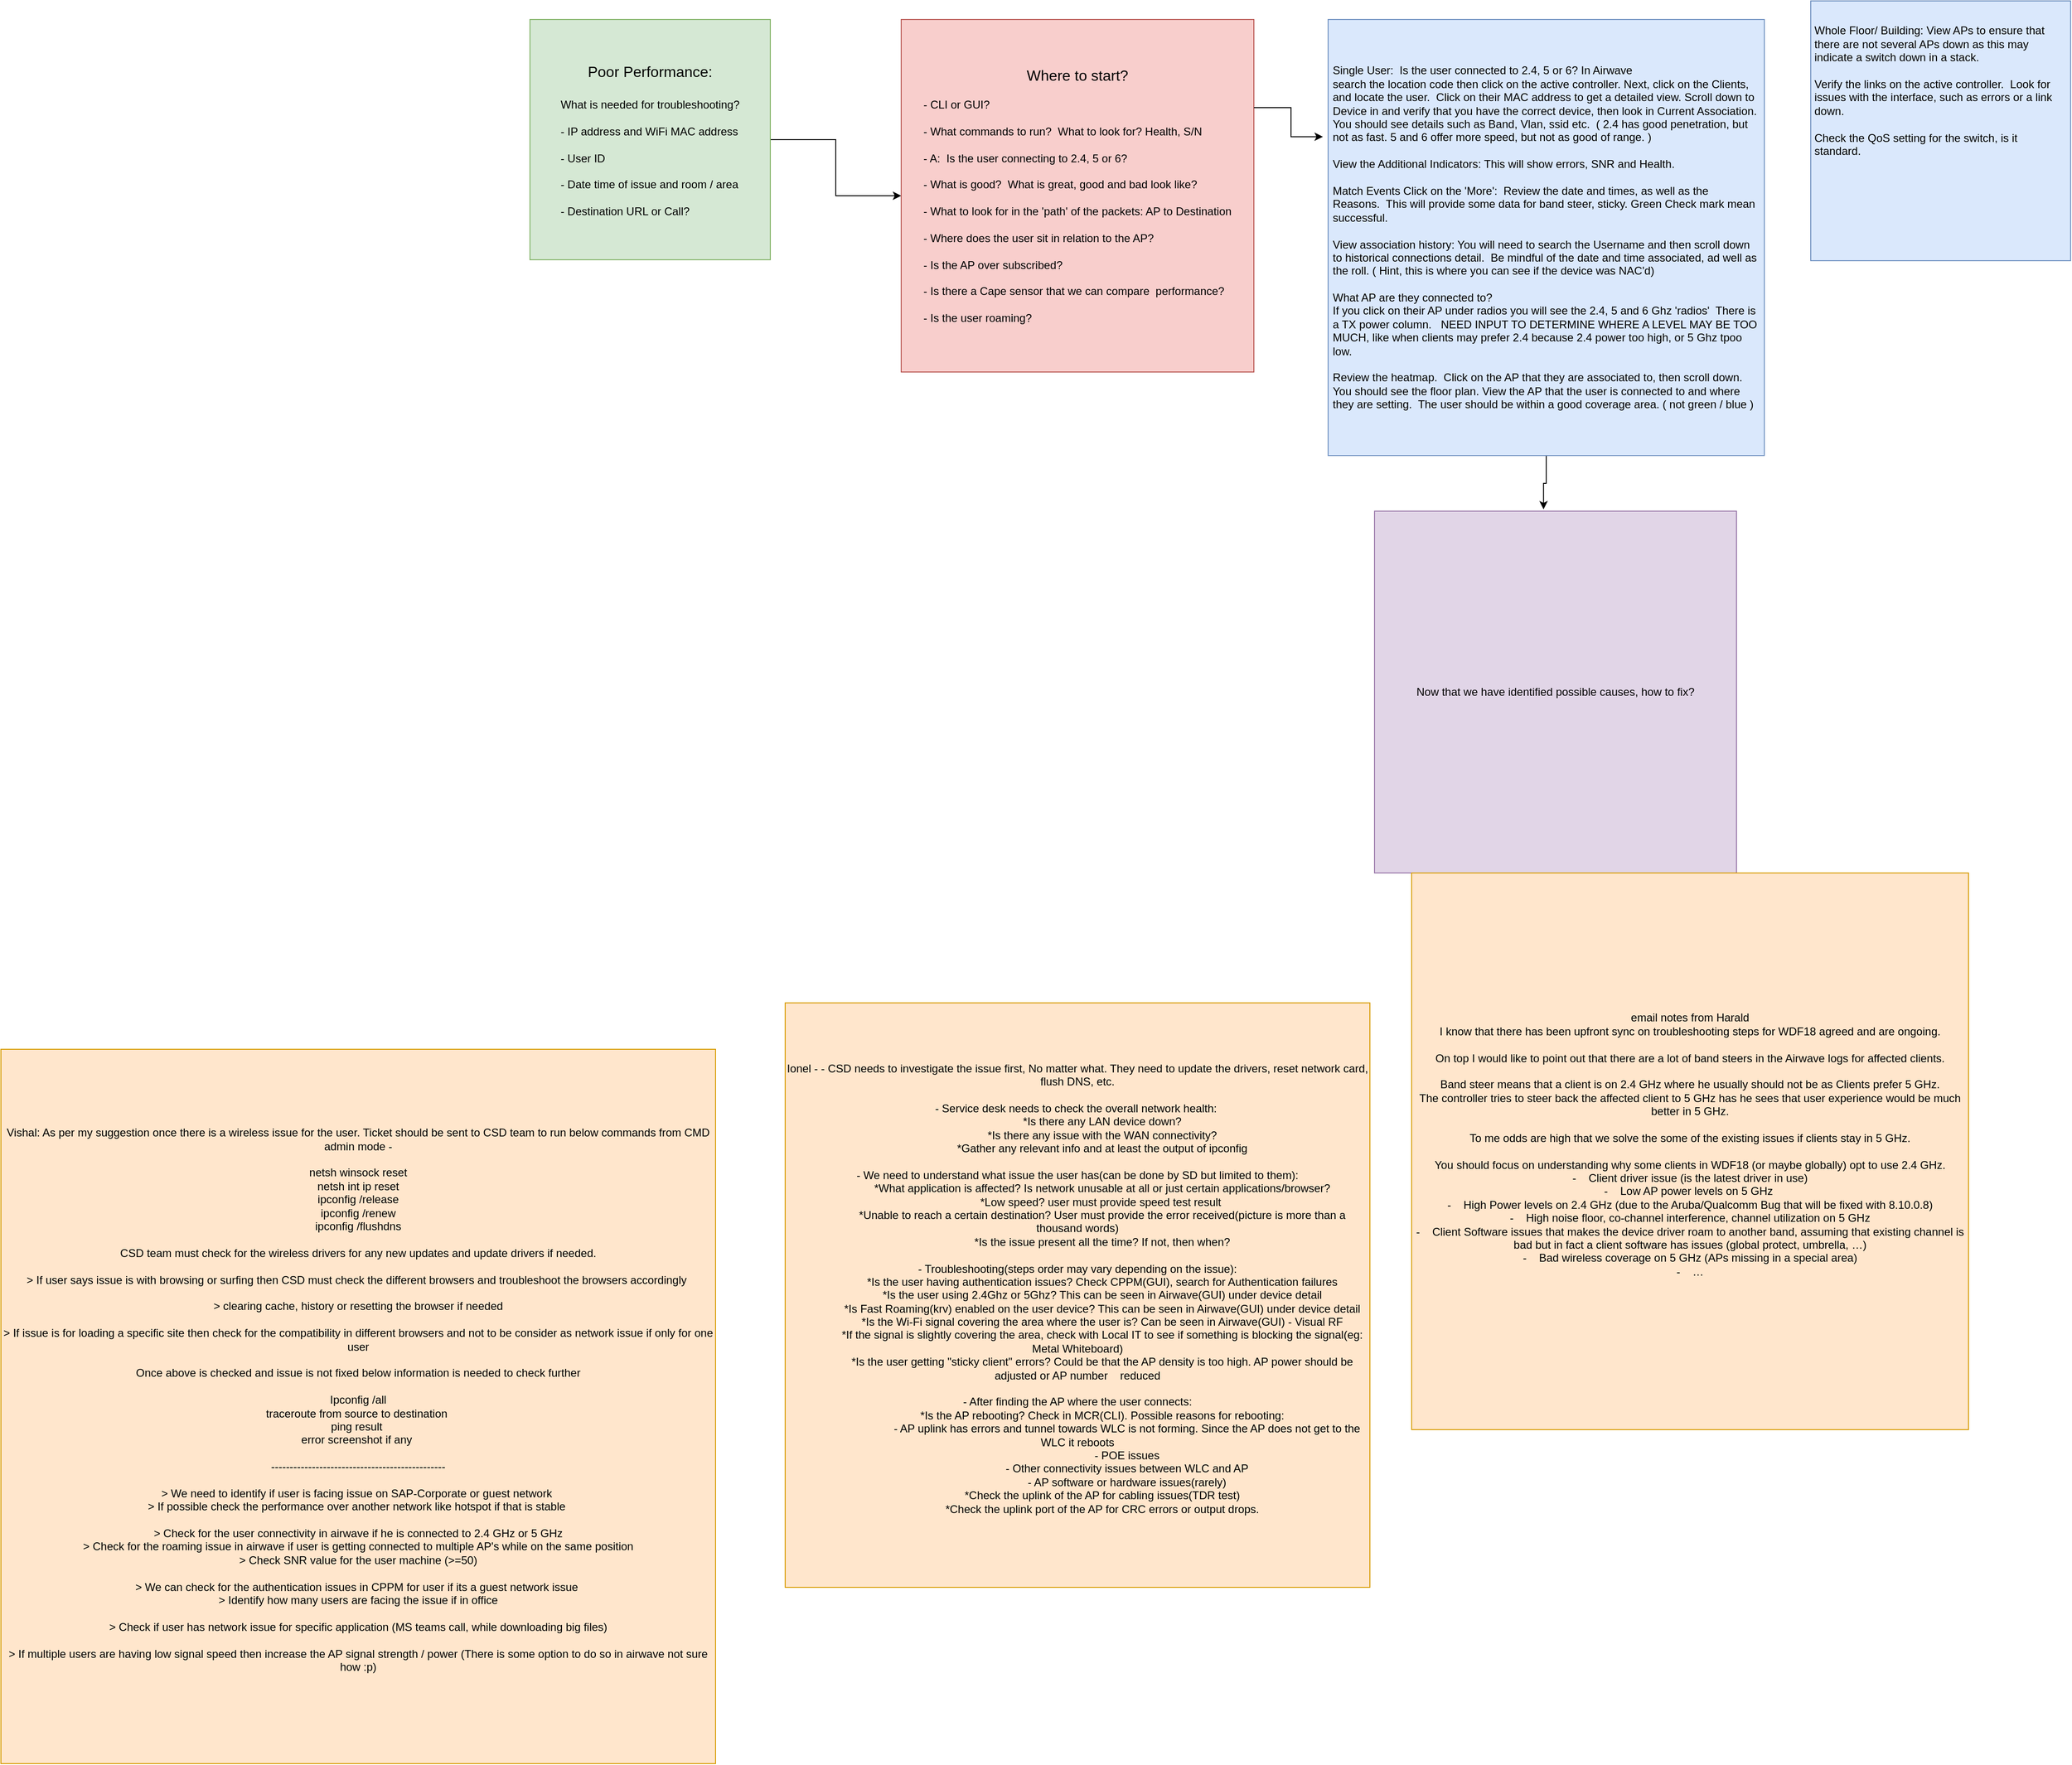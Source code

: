 <mxfile version="21.8.1" type="github">
  <diagram name="Page-1" id="cQSMZOdaGjakXPMoXrA6">
    <mxGraphModel dx="2832" dy="1076" grid="1" gridSize="10" guides="1" tooltips="1" connect="1" arrows="1" fold="1" page="1" pageScale="1" pageWidth="850" pageHeight="1100" math="0" shadow="0">
      <root>
        <mxCell id="0" />
        <mxCell id="1" parent="0" />
        <mxCell id="MekAlx0tApYiTAJFCrwZ-8" style="edgeStyle=orthogonalEdgeStyle;rounded=0;orthogonalLoop=1;jettySize=auto;html=1;exitX=1;exitY=0.5;exitDx=0;exitDy=0;" parent="1" source="MekAlx0tApYiTAJFCrwZ-1" target="MekAlx0tApYiTAJFCrwZ-2" edge="1">
          <mxGeometry relative="1" as="geometry" />
        </mxCell>
        <mxCell id="MekAlx0tApYiTAJFCrwZ-1" value="&lt;font style=&quot;font-size: 16px;&quot;&gt;Poor Performance:&lt;br&gt;&lt;br&gt;&lt;/font&gt;What is needed for troubleshooting?&lt;br&gt;&lt;br&gt;&lt;div style=&quot;text-align: left;&quot;&gt;&lt;span style=&quot;background-color: initial;&quot;&gt;- IP address and WiFi MAC address&lt;/span&gt;&lt;/div&gt;&lt;div style=&quot;text-align: left;&quot;&gt;&lt;span style=&quot;background-color: initial;&quot;&gt;&lt;br&gt;&lt;/span&gt;&lt;/div&gt;&lt;div style=&quot;text-align: left;&quot;&gt;&lt;span style=&quot;background-color: initial;&quot;&gt;- User ID&lt;/span&gt;&lt;/div&gt;&lt;div style=&quot;text-align: left;&quot;&gt;&lt;span style=&quot;background-color: initial;&quot;&gt;&lt;br&gt;&lt;/span&gt;&lt;/div&gt;&lt;div style=&quot;text-align: left;&quot;&gt;&lt;span style=&quot;background-color: initial;&quot;&gt;- Date time of issue and room / area&lt;/span&gt;&lt;/div&gt;&lt;div style=&quot;text-align: left;&quot;&gt;&lt;span style=&quot;background-color: initial;&quot;&gt;&lt;br&gt;&lt;/span&gt;&lt;/div&gt;&lt;div style=&quot;text-align: left;&quot;&gt;&lt;span style=&quot;background-color: initial;&quot;&gt;- Destination URL or Call?&lt;/span&gt;&lt;/div&gt;" style="whiteSpace=wrap;html=1;aspect=fixed;fillColor=#d5e8d4;strokeColor=#82b366;" parent="1" vertex="1">
          <mxGeometry x="30" y="30" width="259" height="259" as="geometry" />
        </mxCell>
        <mxCell id="MekAlx0tApYiTAJFCrwZ-10" style="edgeStyle=orthogonalEdgeStyle;rounded=0;orthogonalLoop=1;jettySize=auto;html=1;entryX=0.467;entryY=-0.005;entryDx=0;entryDy=0;entryPerimeter=0;exitX=0.5;exitY=1;exitDx=0;exitDy=0;" parent="1" source="IrNqu5AW_3v1xc4edvsI-3" target="MekAlx0tApYiTAJFCrwZ-3" edge="1">
          <mxGeometry relative="1" as="geometry">
            <mxPoint x="370" y="480" as="targetPoint" />
            <mxPoint x="1120" y="370" as="sourcePoint" />
          </mxGeometry>
        </mxCell>
        <mxCell id="MekAlx0tApYiTAJFCrwZ-2" value="&lt;font style=&quot;font-size: 16px;&quot;&gt;Where to start? &lt;br&gt;&lt;/font&gt;&lt;br&gt;&lt;div style=&quot;text-align: left;&quot;&gt;&lt;span style=&quot;background-color: initial;&quot;&gt;- CLI or GUI?&lt;/span&gt;&lt;/div&gt;&lt;div style=&quot;text-align: left;&quot;&gt;&lt;span style=&quot;background-color: initial;&quot;&gt;&lt;br&gt;&lt;/span&gt;&lt;/div&gt;&lt;div style=&quot;text-align: left;&quot;&gt;&lt;span style=&quot;background-color: initial;&quot;&gt;- What commands to run?&amp;nbsp; What to look for? Health, S/N&lt;/span&gt;&lt;/div&gt;&lt;div style=&quot;text-align: left;&quot;&gt;&lt;span style=&quot;background-color: initial;&quot;&gt;&lt;br&gt;&lt;/span&gt;&lt;/div&gt;&lt;div style=&quot;text-align: left;&quot;&gt;&lt;span style=&quot;background-color: initial;&quot;&gt;- A:&amp;nbsp; Is the user connecting to 2.4, 5 or 6?&amp;nbsp;&lt;/span&gt;&lt;/div&gt;&lt;div style=&quot;text-align: left;&quot;&gt;&lt;br&gt;&lt;/div&gt;&lt;div style=&quot;text-align: left;&quot;&gt;&lt;span style=&quot;background-color: initial;&quot;&gt;- What is good?&amp;nbsp; What is great, good and bad look like?&lt;/span&gt;&lt;/div&gt;&lt;div style=&quot;text-align: left;&quot;&gt;&lt;br&gt;&lt;/div&gt;&lt;div style=&quot;text-align: left;&quot;&gt;&lt;span style=&quot;background-color: initial;&quot;&gt;- What to look for in the &#39;path&#39; of the packets: AP to Destination&lt;/span&gt;&lt;/div&gt;&lt;div style=&quot;text-align: left;&quot;&gt;&lt;span style=&quot;background-color: initial;&quot;&gt;&lt;br&gt;&lt;/span&gt;&lt;/div&gt;&lt;div style=&quot;text-align: left;&quot;&gt;&lt;span style=&quot;background-color: initial;&quot;&gt;- Where does the user sit in relation to the AP?&lt;/span&gt;&lt;/div&gt;&lt;div style=&quot;text-align: left;&quot;&gt;&lt;span style=&quot;background-color: initial;&quot;&gt;&lt;br&gt;&lt;/span&gt;&lt;/div&gt;&lt;div style=&quot;text-align: left;&quot;&gt;&lt;span style=&quot;background-color: initial;&quot;&gt;- Is the AP over subscribed?&lt;/span&gt;&lt;/div&gt;&lt;div style=&quot;text-align: left;&quot;&gt;&lt;span style=&quot;background-color: initial;&quot;&gt;&lt;br&gt;&lt;/span&gt;&lt;/div&gt;&lt;div style=&quot;text-align: left;&quot;&gt;&lt;span style=&quot;background-color: initial;&quot;&gt;- Is there a Cape sensor that we can compare&amp;nbsp; performance?&lt;/span&gt;&lt;/div&gt;&lt;div style=&quot;text-align: left;&quot;&gt;&lt;span style=&quot;background-color: initial;&quot;&gt;&lt;br&gt;&lt;/span&gt;&lt;/div&gt;&lt;div style=&quot;text-align: left;&quot;&gt;&lt;span style=&quot;background-color: initial;&quot;&gt;- Is the user roaming?&lt;/span&gt;&lt;/div&gt;" style="whiteSpace=wrap;html=1;aspect=fixed;fillColor=#f8cecc;strokeColor=#b85450;" parent="1" vertex="1">
          <mxGeometry x="430" y="30" width="380" height="380" as="geometry" />
        </mxCell>
        <mxCell id="MekAlx0tApYiTAJFCrwZ-3" value="Now that we have identified possible causes, how to fix?" style="whiteSpace=wrap;html=1;aspect=fixed;fillColor=#e1d5e7;strokeColor=#9673a6;" parent="1" vertex="1">
          <mxGeometry x="940" y="560" width="390" height="390" as="geometry" />
        </mxCell>
        <mxCell id="Bwl99SugZf0QZCcyl1GP-1" value="&lt;div&gt;Vishal: As per my suggestion once there is a wireless issue for the user. Ticket should be sent to CSD team to run below commands from CMD admin mode -&lt;/div&gt;&lt;div&gt;&lt;br&gt;&lt;/div&gt;&lt;div&gt;netsh winsock reset&lt;/div&gt;&lt;div&gt;netsh int ip reset&lt;/div&gt;&lt;div&gt;ipconfig /release&lt;/div&gt;&lt;div&gt;ipconfig /renew&lt;/div&gt;&lt;div&gt;ipconfig /flushdns&lt;/div&gt;&lt;div&gt;&lt;br&gt;&lt;/div&gt;&lt;div&gt;CSD team must check for the wireless drivers for any new updates and update drivers if needed.&lt;/div&gt;&lt;div&gt;&lt;br&gt;&lt;/div&gt;&lt;div&gt;&amp;gt; If user says issue is with browsing or surfing then CSD must check the different browsers and troubleshoot the browsers accordingly&amp;nbsp;&lt;/div&gt;&lt;div&gt;&lt;br&gt;&lt;/div&gt;&lt;div&gt;&amp;gt; clearing cache, history or resetting the browser if needed&lt;/div&gt;&lt;div&gt;&lt;br&gt;&lt;/div&gt;&lt;div&gt;&amp;gt; If issue is for loading a specific site then check for the compatibility in different browsers and not to be consider as network issue if only for one user&lt;/div&gt;&lt;div&gt;&lt;br&gt;&lt;/div&gt;&lt;div&gt;Once above is checked and issue is not fixed below information is needed to check further&lt;/div&gt;&lt;div&gt;&lt;br&gt;&lt;/div&gt;&lt;div&gt;Ipconfig /all&lt;/div&gt;&lt;div&gt;traceroute from source to destination&amp;nbsp;&lt;/div&gt;&lt;div&gt;ping result&amp;nbsp;&lt;/div&gt;&lt;div&gt;error screenshot if any&amp;nbsp;&lt;/div&gt;&lt;div&gt;&lt;br&gt;&lt;/div&gt;&lt;div&gt;-----------------------------------------------&lt;/div&gt;&lt;div&gt;&lt;br&gt;&lt;/div&gt;&lt;div&gt;&amp;gt; We need to identify if user is facing issue on SAP-Corporate or guest network&amp;nbsp;&lt;/div&gt;&lt;div&gt;&amp;gt; If possible check the performance over another network like hotspot if that is stable&amp;nbsp;&lt;/div&gt;&lt;div&gt;&lt;br&gt;&lt;/div&gt;&lt;div&gt;&amp;gt; Check for the user connectivity in airwave if he is connected to 2.4 GHz or 5 GHz&lt;/div&gt;&lt;div&gt;&amp;gt; Check for the roaming issue in airwave if user is getting connected to multiple AP&#39;s while on the same position&lt;/div&gt;&lt;div&gt;&amp;gt; Check SNR value for the user machine (&amp;gt;=50)&lt;/div&gt;&lt;div&gt;&lt;br&gt;&lt;/div&gt;&lt;div&gt;&amp;gt; We can check for the authentication issues in CPPM for user if its a guest network issue&amp;nbsp;&lt;/div&gt;&lt;div&gt;&amp;gt; Identify how many users are facing the issue if in office&lt;/div&gt;&lt;div&gt;&lt;br&gt;&lt;/div&gt;&lt;div&gt;&amp;gt; Check if user has network issue for specific application (MS teams call, while downloading big files)&lt;/div&gt;&lt;div&gt;&lt;br&gt;&lt;/div&gt;&lt;div&gt;&amp;gt; If multiple users are having low signal speed then increase the AP signal strength / power (There is some option to do so in airwave not sure how :p)&lt;/div&gt;&lt;div&gt;&lt;br&gt;&lt;/div&gt;" style="whiteSpace=wrap;html=1;aspect=fixed;fillColor=#ffe6cc;strokeColor=#d79b00;" parent="1" vertex="1">
          <mxGeometry x="-540" y="1140" width="770" height="770" as="geometry" />
        </mxCell>
        <mxCell id="Bwl99SugZf0QZCcyl1GP-2" value="Ionel -&amp;nbsp;- CSD needs to investigate the issue first, No matter what. They need to update the drivers, reset network card, flush DNS, etc.&lt;div&gt;&lt;br&gt;&lt;/div&gt;&lt;div&gt;- Service desk needs to check the overall network health:&amp;nbsp;&lt;/div&gt;&lt;div&gt;&amp;nbsp; &amp;nbsp; &amp;nbsp; &amp;nbsp; &amp;nbsp; &amp;nbsp; &amp;nbsp; &amp;nbsp; *Is there any LAN device down?&lt;/div&gt;&lt;div&gt;&amp;nbsp; &amp;nbsp; &amp;nbsp; &amp;nbsp; &amp;nbsp; &amp;nbsp; &amp;nbsp; &amp;nbsp; *Is there any issue with the WAN connectivity?&lt;/div&gt;&lt;div&gt;&amp;nbsp; &amp;nbsp; &amp;nbsp; &amp;nbsp; &amp;nbsp; &amp;nbsp; &amp;nbsp; &amp;nbsp; *Gather any relevant info and at least the output of ipconfig&lt;/div&gt;&lt;div&gt;&lt;br&gt;&lt;/div&gt;&lt;div&gt;- We need to understand what issue the user has(can be done by SD but limited to them):&lt;/div&gt;&lt;div&gt;&amp;nbsp; &amp;nbsp; &amp;nbsp; &amp;nbsp; &amp;nbsp; &amp;nbsp; &amp;nbsp; &amp;nbsp; *What application is affected? Is network unusable at all or just certain applications/browser?&lt;/div&gt;&lt;div&gt;&amp;nbsp; &amp;nbsp; &amp;nbsp; &amp;nbsp; &amp;nbsp; &amp;nbsp; &amp;nbsp; &amp;nbsp;*Low speed? user must provide speed test result&lt;/div&gt;&lt;div&gt;&amp;nbsp; &amp;nbsp; &amp;nbsp; &amp;nbsp; &amp;nbsp; &amp;nbsp; &amp;nbsp; &amp;nbsp; *Unable to reach a certain destination? User must provide the error received(picture is more than a thousand words)&lt;/div&gt;&lt;div&gt;&amp;nbsp; &amp;nbsp; &amp;nbsp; &amp;nbsp; &amp;nbsp; &amp;nbsp; &amp;nbsp; &amp;nbsp; *Is the issue present all the time? If not, then when?&lt;/div&gt;&lt;div&gt;&lt;br&gt;&lt;/div&gt;&lt;div&gt;- Troubleshooting(steps order may vary depending on the issue):&lt;/div&gt;&lt;div&gt;&amp;nbsp; &amp;nbsp; &amp;nbsp; &amp;nbsp; &amp;nbsp; &amp;nbsp; &amp;nbsp; &amp;nbsp; *Is the user having authentication issues? Check CPPM(GUI), search for Authentication failures&lt;/div&gt;&lt;div&gt;&amp;nbsp; &amp;nbsp; &amp;nbsp; &amp;nbsp; &amp;nbsp; &amp;nbsp; &amp;nbsp; &amp;nbsp; *Is the user using 2.4Ghz or 5Ghz? This can be seen in Airwave(GUI) under device detail&lt;/div&gt;&lt;div&gt;&amp;nbsp; &amp;nbsp; &amp;nbsp; &amp;nbsp; &amp;nbsp; &amp;nbsp; &amp;nbsp; &amp;nbsp; *Is Fast Roaming(krv) enabled on the user device? This can be seen in Airwave(GUI) under device detail&lt;/div&gt;&lt;div&gt;&amp;nbsp; &amp;nbsp; &amp;nbsp; &amp;nbsp; &amp;nbsp; &amp;nbsp; &amp;nbsp; &amp;nbsp; *Is the Wi-Fi signal covering the area where the user is? Can be seen in Airwave(GUI) - Visual RF&lt;/div&gt;&lt;div&gt;&amp;nbsp; &amp;nbsp; &amp;nbsp; &amp;nbsp; &amp;nbsp; &amp;nbsp; &amp;nbsp; &amp;nbsp; *If the signal is slightly covering the area, check with Local IT to see if something is blocking the signal(eg: Metal Whiteboard)&lt;/div&gt;&lt;div&gt;&amp;nbsp; &amp;nbsp; &amp;nbsp; &amp;nbsp; &amp;nbsp; &amp;nbsp; &amp;nbsp; &amp;nbsp; *Is the user getting &quot;sticky client&quot; errors? Could be that the AP density is too high. AP power should be adjusted or AP number&amp;nbsp; &amp;nbsp; reduced&lt;/div&gt;&lt;div&gt;&lt;br&gt;&lt;/div&gt;&lt;div&gt;- After finding the AP where the user connects:&lt;/div&gt;&lt;div&gt;&amp;nbsp; &amp;nbsp; &amp;nbsp; &amp;nbsp; &amp;nbsp; &amp;nbsp; &amp;nbsp; &amp;nbsp; *Is the AP rebooting? Check in MCR(CLI). Possible reasons for rebooting:&lt;/div&gt;&lt;div&gt;&amp;nbsp; &amp;nbsp; &amp;nbsp; &amp;nbsp; &amp;nbsp; &amp;nbsp; &amp;nbsp; &amp;nbsp; &amp;nbsp; &amp;nbsp; &amp;nbsp; &amp;nbsp; &amp;nbsp; &amp;nbsp; &amp;nbsp; &amp;nbsp; - AP uplink has errors and tunnel towards WLC is not forming. Since the AP does not get to the WLC it reboots&lt;/div&gt;&lt;div&gt;&amp;nbsp; &amp;nbsp; &amp;nbsp; &amp;nbsp; &amp;nbsp; &amp;nbsp; &amp;nbsp; &amp;nbsp; &amp;nbsp; &amp;nbsp; &amp;nbsp; &amp;nbsp; &amp;nbsp; &amp;nbsp; &amp;nbsp; &amp;nbsp; - POE issues&lt;/div&gt;&lt;div&gt;&amp;nbsp; &amp;nbsp; &amp;nbsp; &amp;nbsp; &amp;nbsp; &amp;nbsp; &amp;nbsp; &amp;nbsp; &amp;nbsp; &amp;nbsp; &amp;nbsp; &amp;nbsp; &amp;nbsp; &amp;nbsp; &amp;nbsp; &amp;nbsp; - Other connectivity issues between WLC and AP&lt;/div&gt;&lt;div&gt;&amp;nbsp; &amp;nbsp; &amp;nbsp; &amp;nbsp; &amp;nbsp; &amp;nbsp; &amp;nbsp; &amp;nbsp; &amp;nbsp; &amp;nbsp; &amp;nbsp; &amp;nbsp; &amp;nbsp; &amp;nbsp; &amp;nbsp; &amp;nbsp; - AP software or hardware issues(rarely)&lt;/div&gt;&lt;div&gt;&amp;nbsp; &amp;nbsp; &amp;nbsp; &amp;nbsp; &amp;nbsp; &amp;nbsp; &amp;nbsp; &amp;nbsp; *Check the uplink of the AP for cabling issues(TDR test)&lt;/div&gt;&lt;div&gt;&amp;nbsp; &amp;nbsp; &amp;nbsp; &amp;nbsp; &amp;nbsp; &amp;nbsp; &amp;nbsp; &amp;nbsp; *Check the uplink port of the AP for CRC errors or output drops.&lt;/div&gt;&lt;div&gt;&lt;br&gt;&lt;/div&gt;" style="whiteSpace=wrap;html=1;aspect=fixed;fillColor=#ffe6cc;strokeColor=#d79b00;" parent="1" vertex="1">
          <mxGeometry x="305" y="1090" width="630" height="630" as="geometry" />
        </mxCell>
        <mxCell id="IrNqu5AW_3v1xc4edvsI-1" value="email notes from Harald&lt;br&gt;&lt;div&gt;I know that there has been upfront sync on troubleshooting steps for WDF18 agreed and are ongoing.&lt;/div&gt;&lt;div&gt;&lt;br&gt;&lt;/div&gt;&lt;div&gt;On top I would like to point out that there are a lot of band steers in the Airwave logs for affected clients.&lt;/div&gt;&lt;div&gt;&lt;br&gt;&lt;/div&gt;&lt;div&gt;Band steer means that a client is on 2.4 GHz where he usually should not be as Clients prefer 5 GHz.&lt;/div&gt;&lt;div&gt;The controller tries to steer back the affected client to 5 GHz has he sees that user experience would be much better in 5 GHz.&lt;/div&gt;&lt;div&gt;&lt;br&gt;&lt;/div&gt;&lt;div&gt;To me odds are high that we solve the some of the existing issues if clients stay in 5 GHz.&lt;/div&gt;&lt;div&gt;&lt;br&gt;&lt;/div&gt;&lt;div&gt;You should focus on understanding why some clients in WDF18 (or maybe globally) opt to use 2.4 GHz.&lt;/div&gt;&lt;div&gt;-&lt;span style=&quot;white-space: pre;&quot;&gt;&amp;nbsp;&amp;nbsp;&amp;nbsp;&amp;nbsp;&lt;/span&gt;Client driver issue (is the latest driver in use)&lt;/div&gt;&lt;div&gt;-&lt;span style=&quot;&quot;&gt;&lt;span style=&quot;white-space: pre;&quot;&gt;&amp;nbsp;&amp;nbsp;&amp;nbsp;&amp;nbsp;&lt;/span&gt;&lt;/span&gt;Low AP power levels on 5 GHz&amp;nbsp;&lt;/div&gt;&lt;div&gt;-&lt;span style=&quot;&quot;&gt;&lt;span style=&quot;white-space: pre;&quot;&gt;&amp;nbsp;&amp;nbsp;&amp;nbsp;&amp;nbsp;&lt;/span&gt;&lt;/span&gt;High Power levels on 2.4 GHz (due to the Aruba/Qualcomm Bug that will be fixed with 8.10.0.8)&lt;/div&gt;&lt;div&gt;-&lt;span style=&quot;&quot;&gt;&lt;span style=&quot;white-space: pre;&quot;&gt;&amp;nbsp;&amp;nbsp;&amp;nbsp;&amp;nbsp;&lt;/span&gt;&lt;/span&gt;High noise floor, co-channel interference, channel utilization on 5 GHz&lt;/div&gt;&lt;div&gt;-&lt;span style=&quot;&quot;&gt;&lt;span style=&quot;white-space: pre;&quot;&gt;&amp;nbsp;&amp;nbsp;&amp;nbsp;&amp;nbsp;&lt;/span&gt;&lt;/span&gt;Client Software issues that makes the device driver roam to another band, assuming that existing channel is bad but in fact a client software has issues (global protect, umbrella, …)&lt;/div&gt;&lt;div&gt;-&lt;span style=&quot;&quot;&gt;&lt;span style=&quot;white-space: pre;&quot;&gt;&amp;nbsp;&amp;nbsp;&amp;nbsp;&amp;nbsp;&lt;/span&gt;&lt;/span&gt;Bad wireless coverage on 5 GHz (APs missing in a special area)&lt;/div&gt;&lt;div&gt;-&lt;span style=&quot;&quot;&gt;&lt;span style=&quot;white-space: pre;&quot;&gt;&amp;nbsp;&amp;nbsp;&amp;nbsp;&amp;nbsp;&lt;/span&gt;&lt;/span&gt;…&lt;/div&gt;&lt;div&gt;&lt;br&gt;&lt;/div&gt;" style="whiteSpace=wrap;html=1;aspect=fixed;fillColor=#ffe6cc;strokeColor=#d79b00;" parent="1" vertex="1">
          <mxGeometry x="980" y="950" width="600" height="600" as="geometry" />
        </mxCell>
        <mxCell id="IrNqu5AW_3v1xc4edvsI-3" value="&lt;blockquote style=&quot;margin: 0 0 0 40px; border: none; padding: 0px;&quot;&gt;&lt;/blockquote&gt;&lt;span style=&quot;background-color: initial;&quot;&gt;Single User:&amp;nbsp;&amp;nbsp;Is the user connected to 2.4, 5 or 6? In Airwave&lt;/span&gt;&lt;br&gt;search the location code then click on the active controller. Next, click on the Clients, and locate the user.&amp;nbsp; Click on their MAC address to get a detailed view. Scroll down to Device in and verify that you have the correct device, then look in Current Association. You should see details such as Band, Vlan, ssid etc.&amp;nbsp; ( 2.4 has good penetration, but not as fast. 5 and 6 offer more speed, but not as good of range. )&lt;br&gt;&lt;br&gt;View the Additional Indicators: This will show errors, SNR and Health.&lt;br&gt;&lt;br&gt;Match Events Click on the &#39;More&#39;:&amp;nbsp; Review the date and times, as well as the Reasons.&amp;nbsp; This will provide some data for band steer, sticky. Green Check mark mean successful.&amp;nbsp;&lt;br&gt;&lt;br&gt;View association history: You will need to search the Username and then scroll down to historical connections detail.&amp;nbsp; Be mindful of the date and time associated, ad well as the roll. ( Hint, this is where you can see if the device was NAC&#39;d)&lt;br&gt;&lt;br&gt;What AP are they connected to?&amp;nbsp;&lt;br&gt;If you click on their AP under radios you will see the 2.4, 5 and 6 Ghz &#39;radios&#39;&amp;nbsp; There is a TX power column.&amp;nbsp; &amp;nbsp;NEED INPUT TO DETERMINE WHERE A LEVEL MAY BE TOO MUCH, like when clients may prefer 2.4 because 2.4 power too high, or 5 Ghz tpoo low.&amp;nbsp;&lt;br&gt;&lt;br&gt;Review the heatmap.&amp;nbsp; Click on the AP that they are associated to, then scroll down.&amp;nbsp; You should see the floor plan. View the AP that the user is connected to and where they are setting.&amp;nbsp; The user should be within a good coverage area. ( not green / blue )" style="whiteSpace=wrap;html=1;aspect=fixed;fillColor=#dae8fc;strokeColor=#6c8ebf;align=left;perimeterSpacing=0;spacingLeft=3;spacingRight=3;" parent="1" vertex="1">
          <mxGeometry x="890" y="30" width="470" height="470" as="geometry" />
        </mxCell>
        <mxCell id="IrNqu5AW_3v1xc4edvsI-4" style="edgeStyle=orthogonalEdgeStyle;rounded=0;orthogonalLoop=1;jettySize=auto;html=1;entryX=-0.012;entryY=0.269;entryDx=0;entryDy=0;entryPerimeter=0;exitX=1;exitY=0.25;exitDx=0;exitDy=0;" parent="1" source="MekAlx0tApYiTAJFCrwZ-2" target="IrNqu5AW_3v1xc4edvsI-3" edge="1">
          <mxGeometry relative="1" as="geometry" />
        </mxCell>
        <mxCell id="IrNqu5AW_3v1xc4edvsI-5" value="&lt;div style=&quot;text-align: left;&quot;&gt;&lt;span style=&quot;background-color: initial;&quot;&gt;Whole Floor/ Building: View APs to ensure that there are not several APs down as this may indicate a switch down in a stack.&amp;nbsp;&lt;/span&gt;&lt;/div&gt;&lt;div style=&quot;text-align: left;&quot;&gt;&lt;span style=&quot;background-color: initial;&quot;&gt;&lt;br&gt;&lt;/span&gt;&lt;/div&gt;&lt;span style=&quot;orphans: 2; text-indent: 0px; widows: 2; text-decoration-thickness: initial; text-decoration-style: initial; text-decoration-color: initial; float: none; display: inline !important;&quot;&gt;&lt;div style=&quot;color: rgb(0, 0, 0); font-family: Helvetica; font-size: 12px; font-style: normal; font-variant-ligatures: normal; font-variant-caps: normal; font-weight: 400; letter-spacing: normal; text-transform: none; word-spacing: 0px; -webkit-text-stroke-width: 0px; text-align: left;&quot;&gt;&lt;span style=&quot;background-color: initial;&quot;&gt;Verify the links on the active controller.&amp;nbsp; Look for issues with the interface, such as errors or a link down.&lt;/span&gt;&lt;/div&gt;&lt;div style=&quot;color: rgb(0, 0, 0); font-family: Helvetica; font-size: 12px; font-style: normal; font-variant-ligatures: normal; font-variant-caps: normal; font-weight: 400; letter-spacing: normal; text-transform: none; word-spacing: 0px; -webkit-text-stroke-width: 0px; text-align: left;&quot;&gt;&lt;span style=&quot;background-color: initial;&quot;&gt;&lt;br&gt;&lt;/span&gt;&lt;/div&gt;&lt;div style=&quot;text-align: left;&quot;&gt;&lt;span style=&quot;background-color: initial;&quot;&gt;Check the QoS setting&amp;nbsp;for the switch, is it standard.&lt;/span&gt;&lt;/div&gt;&lt;div style=&quot;text-align: left;&quot;&gt;&lt;span style=&quot;background-color: initial;&quot;&gt;&lt;br&gt;&lt;/span&gt;&lt;/div&gt;&lt;div style=&quot;text-align: left;&quot;&gt;&lt;span style=&quot;background-color: initial;&quot;&gt;&lt;br&gt;&lt;/span&gt;&lt;/div&gt;&lt;div style=&quot;color: rgb(0, 0, 0); font-family: Helvetica; font-size: 12px; font-style: normal; font-variant-ligatures: normal; font-variant-caps: normal; font-weight: 400; letter-spacing: normal; text-transform: none; word-spacing: 0px; -webkit-text-stroke-width: 0px; text-align: left;&quot;&gt;&lt;span style=&quot;background-color: initial;&quot;&gt;&lt;br&gt;&lt;/span&gt;&lt;/div&gt;&lt;div style=&quot;color: rgb(0, 0, 0); font-family: Helvetica; font-size: 12px; font-style: normal; font-variant-ligatures: normal; font-variant-caps: normal; font-weight: 400; letter-spacing: normal; text-transform: none; word-spacing: 0px; -webkit-text-stroke-width: 0px; text-align: left;&quot;&gt;&lt;span style=&quot;background-color: initial;&quot;&gt;&lt;br&gt;&lt;/span&gt;&lt;/div&gt;&lt;br&gt;&lt;br&gt;&lt;/span&gt;" style="whiteSpace=wrap;html=1;aspect=fixed;fillColor=#dae8fc;strokeColor=#6c8ebf;spacingTop=0;spacingLeft=3;spacingRight=3;" parent="1" vertex="1">
          <mxGeometry x="1410" y="10" width="280" height="280" as="geometry" />
        </mxCell>
      </root>
    </mxGraphModel>
  </diagram>
</mxfile>
